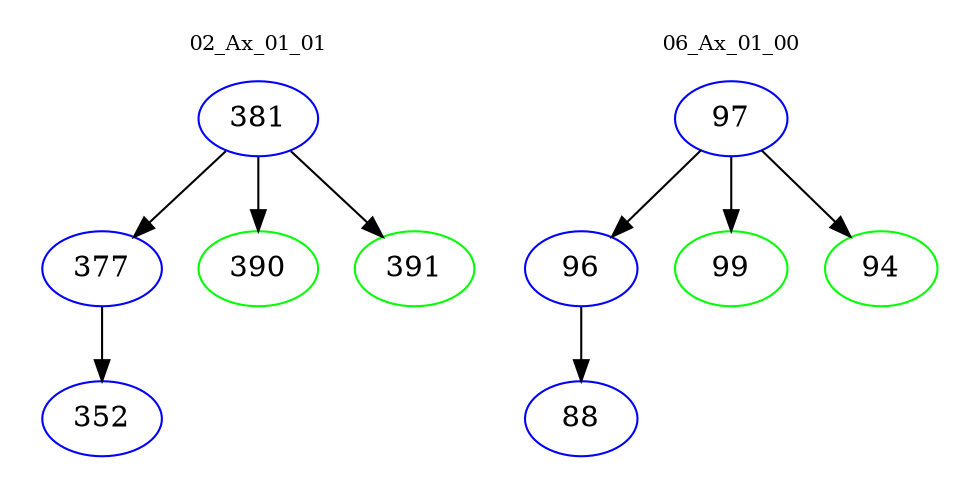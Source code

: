 digraph{
subgraph cluster_0 {
color = white
label = "02_Ax_01_01";
fontsize=10;
T0_381 [label="381", color="blue"]
T0_381 -> T0_377 [color="black"]
T0_377 [label="377", color="blue"]
T0_377 -> T0_352 [color="black"]
T0_352 [label="352", color="blue"]
T0_381 -> T0_390 [color="black"]
T0_390 [label="390", color="green"]
T0_381 -> T0_391 [color="black"]
T0_391 [label="391", color="green"]
}
subgraph cluster_1 {
color = white
label = "06_Ax_01_00";
fontsize=10;
T1_97 [label="97", color="blue"]
T1_97 -> T1_96 [color="black"]
T1_96 [label="96", color="blue"]
T1_96 -> T1_88 [color="black"]
T1_88 [label="88", color="blue"]
T1_97 -> T1_99 [color="black"]
T1_99 [label="99", color="green"]
T1_97 -> T1_94 [color="black"]
T1_94 [label="94", color="green"]
}
}
